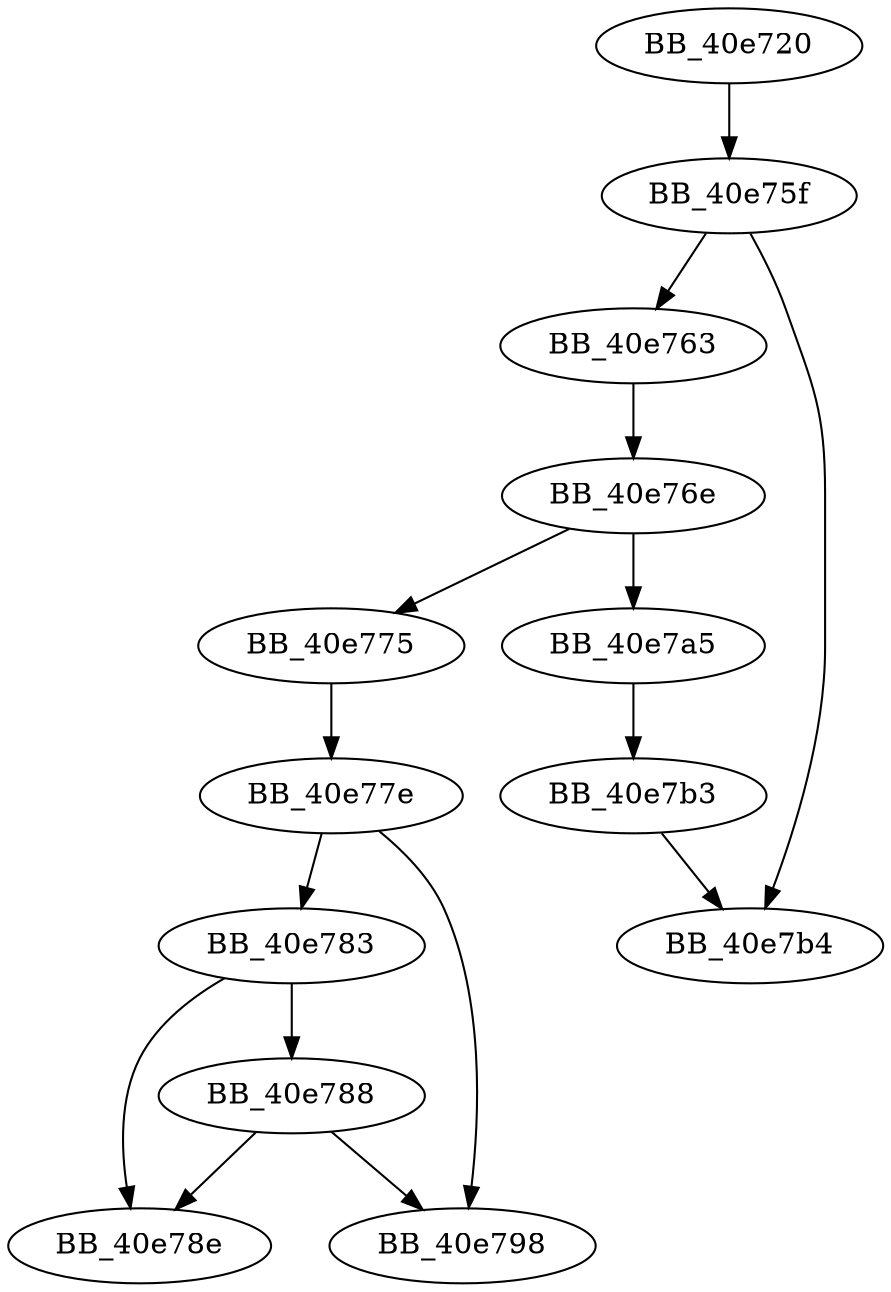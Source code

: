DiGraph sub_40E720{
BB_40e720->BB_40e75f
BB_40e75f->BB_40e763
BB_40e75f->BB_40e7b4
BB_40e763->BB_40e76e
BB_40e76e->BB_40e775
BB_40e76e->BB_40e7a5
BB_40e775->BB_40e77e
BB_40e77e->BB_40e783
BB_40e77e->BB_40e798
BB_40e783->BB_40e788
BB_40e783->BB_40e78e
BB_40e788->BB_40e78e
BB_40e788->BB_40e798
BB_40e7a5->BB_40e7b3
BB_40e7b3->BB_40e7b4
}
